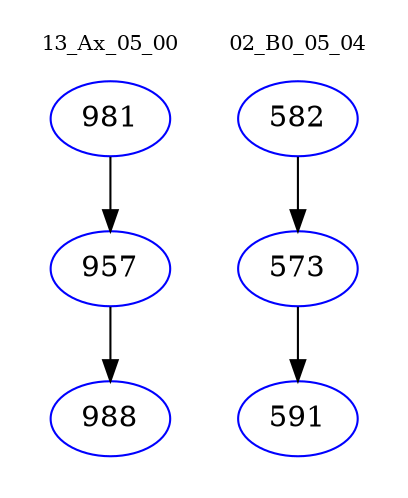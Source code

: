 digraph{
subgraph cluster_0 {
color = white
label = "13_Ax_05_00";
fontsize=10;
T0_981 [label="981", color="blue"]
T0_981 -> T0_957 [color="black"]
T0_957 [label="957", color="blue"]
T0_957 -> T0_988 [color="black"]
T0_988 [label="988", color="blue"]
}
subgraph cluster_1 {
color = white
label = "02_B0_05_04";
fontsize=10;
T1_582 [label="582", color="blue"]
T1_582 -> T1_573 [color="black"]
T1_573 [label="573", color="blue"]
T1_573 -> T1_591 [color="black"]
T1_591 [label="591", color="blue"]
}
}
